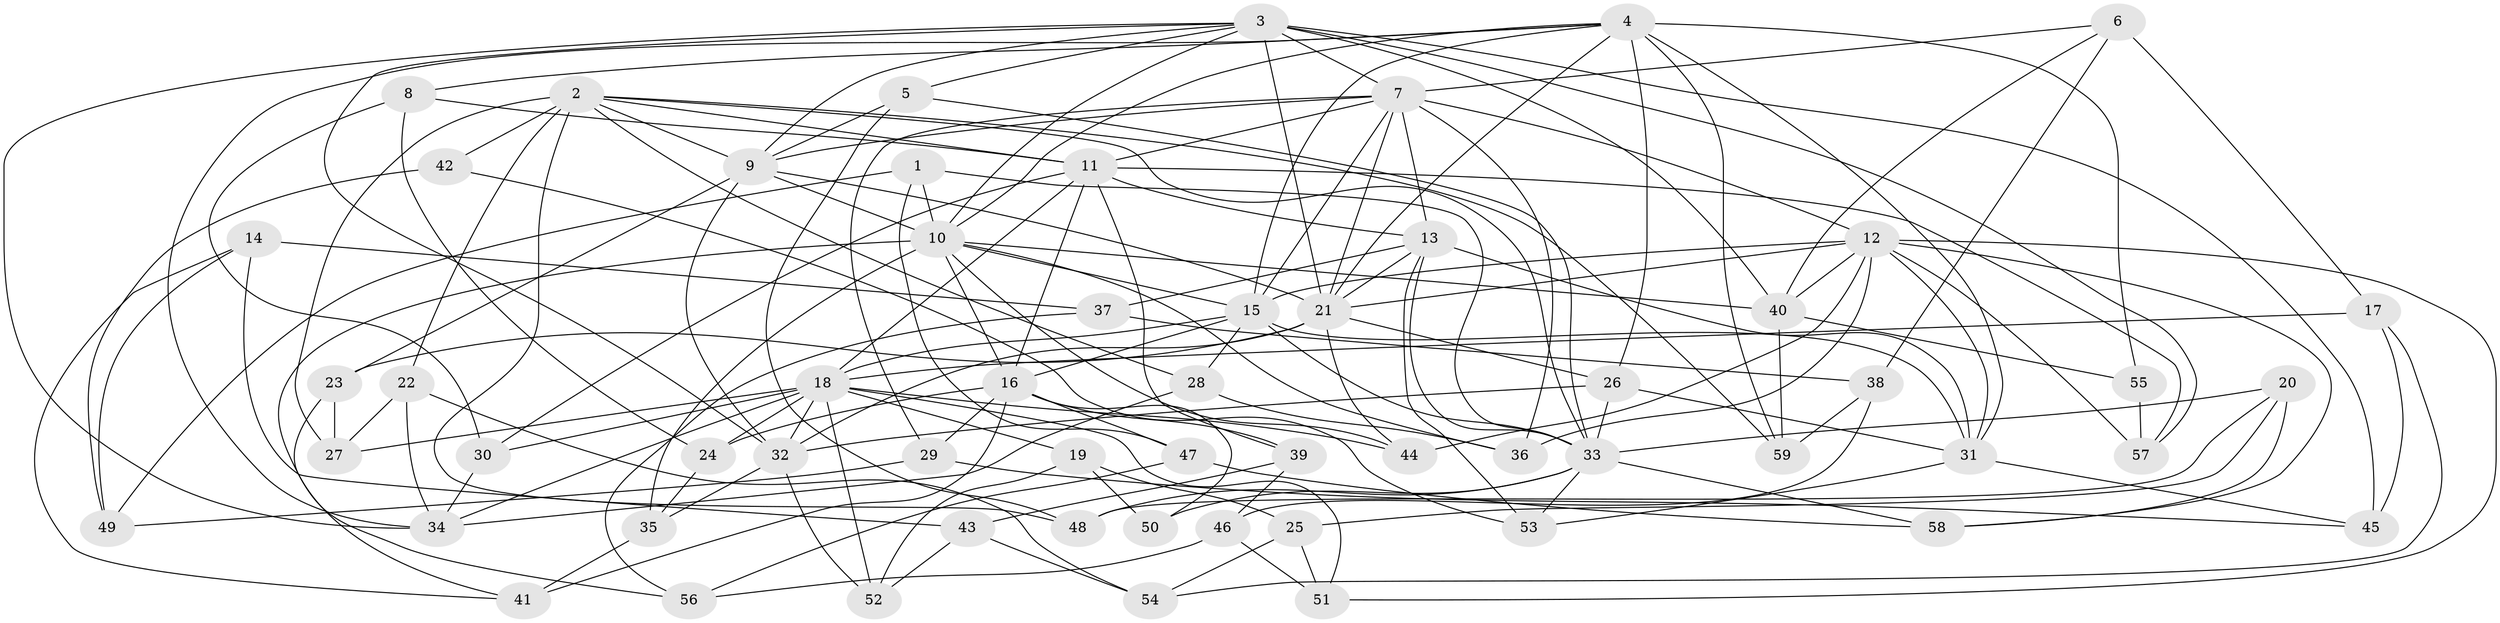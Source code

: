 // original degree distribution, {4: 1.0}
// Generated by graph-tools (version 1.1) at 2025/38/03/09/25 02:38:07]
// undirected, 59 vertices, 161 edges
graph export_dot {
graph [start="1"]
  node [color=gray90,style=filled];
  1;
  2;
  3;
  4;
  5;
  6;
  7;
  8;
  9;
  10;
  11;
  12;
  13;
  14;
  15;
  16;
  17;
  18;
  19;
  20;
  21;
  22;
  23;
  24;
  25;
  26;
  27;
  28;
  29;
  30;
  31;
  32;
  33;
  34;
  35;
  36;
  37;
  38;
  39;
  40;
  41;
  42;
  43;
  44;
  45;
  46;
  47;
  48;
  49;
  50;
  51;
  52;
  53;
  54;
  55;
  56;
  57;
  58;
  59;
  1 -- 10 [weight=1.0];
  1 -- 33 [weight=1.0];
  1 -- 47 [weight=1.0];
  1 -- 49 [weight=1.0];
  2 -- 9 [weight=1.0];
  2 -- 11 [weight=1.0];
  2 -- 22 [weight=1.0];
  2 -- 27 [weight=1.0];
  2 -- 28 [weight=1.0];
  2 -- 33 [weight=1.0];
  2 -- 42 [weight=2.0];
  2 -- 48 [weight=1.0];
  2 -- 59 [weight=1.0];
  3 -- 5 [weight=1.0];
  3 -- 7 [weight=1.0];
  3 -- 9 [weight=1.0];
  3 -- 10 [weight=1.0];
  3 -- 21 [weight=1.0];
  3 -- 32 [weight=1.0];
  3 -- 34 [weight=1.0];
  3 -- 40 [weight=3.0];
  3 -- 45 [weight=1.0];
  3 -- 57 [weight=1.0];
  4 -- 8 [weight=1.0];
  4 -- 10 [weight=1.0];
  4 -- 15 [weight=2.0];
  4 -- 21 [weight=1.0];
  4 -- 26 [weight=2.0];
  4 -- 31 [weight=1.0];
  4 -- 34 [weight=1.0];
  4 -- 55 [weight=2.0];
  4 -- 59 [weight=1.0];
  5 -- 9 [weight=1.0];
  5 -- 33 [weight=1.0];
  5 -- 48 [weight=1.0];
  6 -- 7 [weight=1.0];
  6 -- 17 [weight=1.0];
  6 -- 38 [weight=1.0];
  6 -- 40 [weight=1.0];
  7 -- 9 [weight=1.0];
  7 -- 11 [weight=1.0];
  7 -- 12 [weight=2.0];
  7 -- 13 [weight=2.0];
  7 -- 15 [weight=1.0];
  7 -- 21 [weight=1.0];
  7 -- 29 [weight=1.0];
  7 -- 36 [weight=1.0];
  8 -- 11 [weight=1.0];
  8 -- 24 [weight=1.0];
  8 -- 30 [weight=1.0];
  9 -- 10 [weight=1.0];
  9 -- 21 [weight=1.0];
  9 -- 23 [weight=1.0];
  9 -- 32 [weight=1.0];
  10 -- 15 [weight=1.0];
  10 -- 16 [weight=2.0];
  10 -- 35 [weight=1.0];
  10 -- 36 [weight=1.0];
  10 -- 40 [weight=1.0];
  10 -- 44 [weight=1.0];
  10 -- 56 [weight=1.0];
  11 -- 13 [weight=2.0];
  11 -- 16 [weight=3.0];
  11 -- 18 [weight=1.0];
  11 -- 30 [weight=1.0];
  11 -- 39 [weight=1.0];
  11 -- 57 [weight=1.0];
  12 -- 15 [weight=1.0];
  12 -- 21 [weight=2.0];
  12 -- 31 [weight=1.0];
  12 -- 36 [weight=1.0];
  12 -- 40 [weight=1.0];
  12 -- 44 [weight=1.0];
  12 -- 51 [weight=1.0];
  12 -- 57 [weight=1.0];
  12 -- 58 [weight=1.0];
  13 -- 21 [weight=1.0];
  13 -- 31 [weight=2.0];
  13 -- 33 [weight=1.0];
  13 -- 37 [weight=1.0];
  13 -- 53 [weight=1.0];
  14 -- 37 [weight=1.0];
  14 -- 41 [weight=1.0];
  14 -- 43 [weight=1.0];
  14 -- 49 [weight=1.0];
  15 -- 16 [weight=1.0];
  15 -- 18 [weight=1.0];
  15 -- 28 [weight=1.0];
  15 -- 31 [weight=1.0];
  15 -- 33 [weight=1.0];
  16 -- 24 [weight=1.0];
  16 -- 29 [weight=1.0];
  16 -- 39 [weight=1.0];
  16 -- 41 [weight=1.0];
  16 -- 47 [weight=1.0];
  16 -- 50 [weight=1.0];
  17 -- 18 [weight=1.0];
  17 -- 45 [weight=1.0];
  17 -- 54 [weight=1.0];
  18 -- 19 [weight=1.0];
  18 -- 24 [weight=1.0];
  18 -- 27 [weight=1.0];
  18 -- 30 [weight=1.0];
  18 -- 32 [weight=1.0];
  18 -- 34 [weight=1.0];
  18 -- 44 [weight=1.0];
  18 -- 51 [weight=1.0];
  18 -- 52 [weight=1.0];
  19 -- 25 [weight=1.0];
  19 -- 50 [weight=1.0];
  19 -- 52 [weight=1.0];
  20 -- 25 [weight=1.0];
  20 -- 33 [weight=1.0];
  20 -- 48 [weight=1.0];
  20 -- 58 [weight=1.0];
  21 -- 23 [weight=1.0];
  21 -- 26 [weight=1.0];
  21 -- 32 [weight=2.0];
  21 -- 44 [weight=1.0];
  22 -- 27 [weight=1.0];
  22 -- 34 [weight=1.0];
  22 -- 54 [weight=1.0];
  23 -- 27 [weight=1.0];
  23 -- 41 [weight=1.0];
  24 -- 35 [weight=1.0];
  25 -- 51 [weight=1.0];
  25 -- 54 [weight=1.0];
  26 -- 31 [weight=1.0];
  26 -- 32 [weight=1.0];
  26 -- 33 [weight=1.0];
  28 -- 34 [weight=1.0];
  28 -- 36 [weight=1.0];
  29 -- 45 [weight=1.0];
  29 -- 49 [weight=1.0];
  30 -- 34 [weight=1.0];
  31 -- 45 [weight=1.0];
  31 -- 53 [weight=1.0];
  32 -- 35 [weight=1.0];
  32 -- 52 [weight=1.0];
  33 -- 48 [weight=1.0];
  33 -- 50 [weight=2.0];
  33 -- 53 [weight=1.0];
  33 -- 58 [weight=1.0];
  35 -- 41 [weight=1.0];
  37 -- 38 [weight=1.0];
  37 -- 56 [weight=1.0];
  38 -- 46 [weight=1.0];
  38 -- 59 [weight=1.0];
  39 -- 43 [weight=1.0];
  39 -- 46 [weight=1.0];
  40 -- 55 [weight=1.0];
  40 -- 59 [weight=1.0];
  42 -- 49 [weight=1.0];
  42 -- 53 [weight=1.0];
  43 -- 52 [weight=1.0];
  43 -- 54 [weight=1.0];
  46 -- 51 [weight=1.0];
  46 -- 56 [weight=1.0];
  47 -- 56 [weight=1.0];
  47 -- 58 [weight=1.0];
  55 -- 57 [weight=1.0];
}
